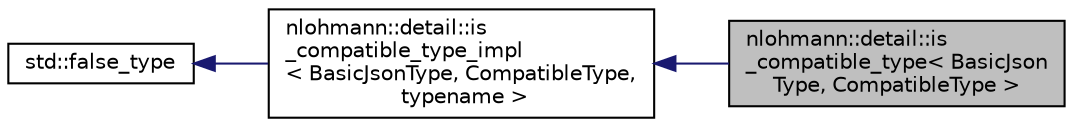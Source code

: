 digraph "nlohmann::detail::is_compatible_type&lt; BasicJsonType, CompatibleType &gt;"
{
 // LATEX_PDF_SIZE
  edge [fontname="Helvetica",fontsize="10",labelfontname="Helvetica",labelfontsize="10"];
  node [fontname="Helvetica",fontsize="10",shape=record];
  rankdir="LR";
  Node1 [label="nlohmann::detail::is\l_compatible_type\< BasicJson\lType, CompatibleType \>",height=0.2,width=0.4,color="black", fillcolor="grey75", style="filled", fontcolor="black",tooltip=" "];
  Node2 -> Node1 [dir="back",color="midnightblue",fontsize="10",style="solid",fontname="Helvetica"];
  Node2 [label="nlohmann::detail::is\l_compatible_type_impl\l\< BasicJsonType, CompatibleType,\l typename \>",height=0.2,width=0.4,color="black", fillcolor="white", style="filled",URL="$structnlohmann_1_1detail_1_1is__compatible__type__impl.html",tooltip=" "];
  Node3 -> Node2 [dir="back",color="midnightblue",fontsize="10",style="solid",fontname="Helvetica"];
  Node3 [label="std::false_type",height=0.2,width=0.4,color="black", fillcolor="white", style="filled",tooltip=" "];
}
